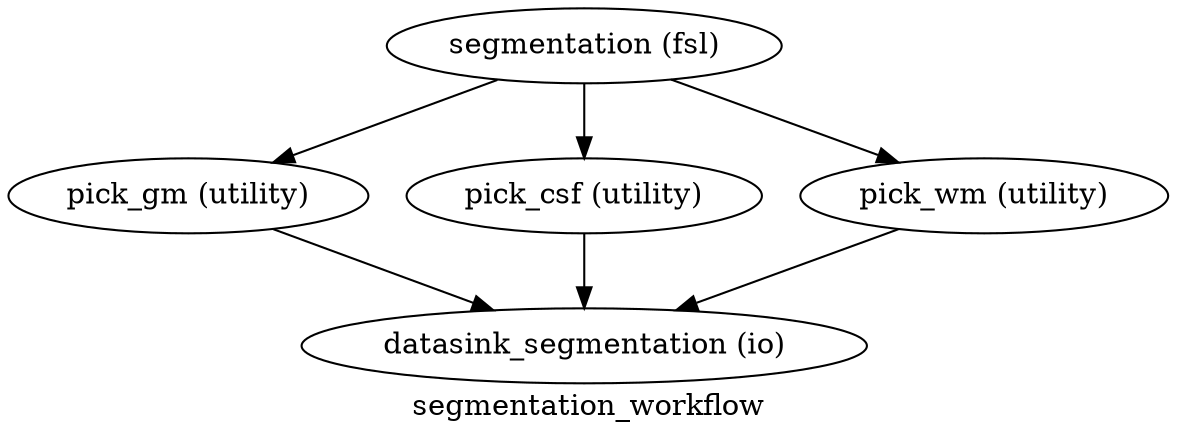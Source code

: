 digraph segmentation_workflow{
  label="segmentation_workflow";
  segmentation_workflow_segmentation[label="segmentation (fsl)"];
  segmentation_workflow_pick_gm[label="pick_gm (utility)"];
  segmentation_workflow_pick_csf[label="pick_csf (utility)"];
  segmentation_workflow_pick_wm[label="pick_wm (utility)"];
  segmentation_workflow_datasink_segmentation[label="datasink_segmentation (io)"];
  segmentation_workflow_segmentation -> segmentation_workflow_pick_gm;
  segmentation_workflow_segmentation -> segmentation_workflow_pick_csf;
  segmentation_workflow_segmentation -> segmentation_workflow_pick_wm;
  segmentation_workflow_pick_gm -> segmentation_workflow_datasink_segmentation;
  segmentation_workflow_pick_csf -> segmentation_workflow_datasink_segmentation;
  segmentation_workflow_pick_wm -> segmentation_workflow_datasink_segmentation;
}